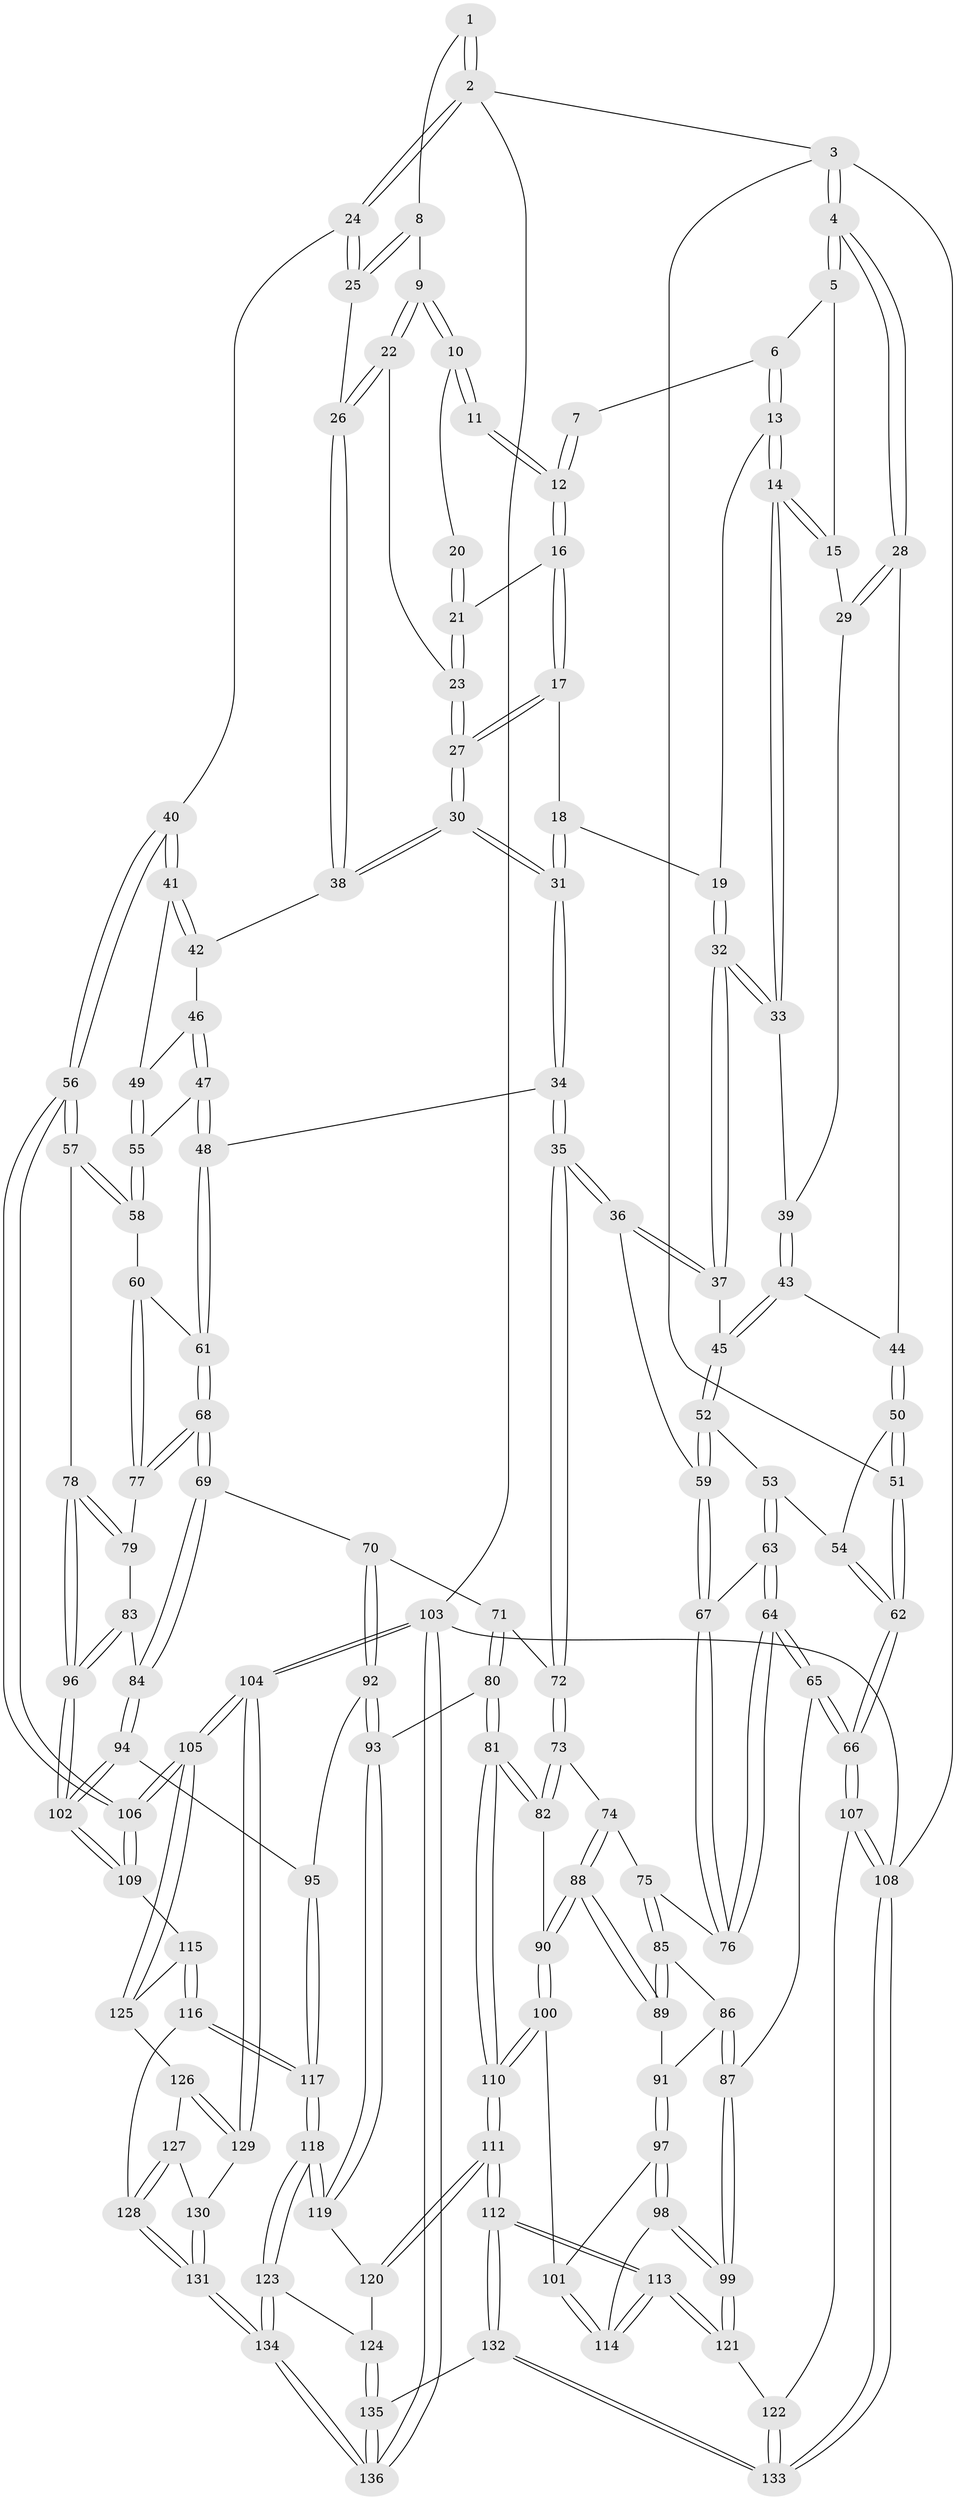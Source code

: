 // Generated by graph-tools (version 1.1) at 2025/51/03/09/25 03:51:10]
// undirected, 136 vertices, 337 edges
graph export_dot {
graph [start="1"]
  node [color=gray90,style=filled];
  1 [pos="+0.8912842513214335+0"];
  2 [pos="+1+0"];
  3 [pos="+0+0"];
  4 [pos="+0+0"];
  5 [pos="+0.44284309249906717+0"];
  6 [pos="+0.4936648410639649+0"];
  7 [pos="+0.669682911850708+0"];
  8 [pos="+0.8773310426471451+0.0037934331288953732"];
  9 [pos="+0.8608876056933125+0.02834319109263862"];
  10 [pos="+0.8373221750417811+0.02900922937474425"];
  11 [pos="+0.7104500565222487+0"];
  12 [pos="+0.7082561943883375+0"];
  13 [pos="+0.5120196105236745+0.039009483512345094"];
  14 [pos="+0.337270989285003+0.13495143662309575"];
  15 [pos="+0.32653992216156646+0.08215094143802003"];
  16 [pos="+0.6973210208494578+0.036017736963690095"];
  17 [pos="+0.67202469932453+0.0870065390951706"];
  18 [pos="+0.592697476728164+0.09279139147743942"];
  19 [pos="+0.5224315580919752+0.05887733975714667"];
  20 [pos="+0.7827151368797219+0.04630567739829539"];
  21 [pos="+0.7795023065242749+0.09115983848543656"];
  22 [pos="+0.8531781893825451+0.08861460228507805"];
  23 [pos="+0.791117632308641+0.11742629299323995"];
  24 [pos="+1+0.0926621941851442"];
  25 [pos="+1+0.1299196484141233"];
  26 [pos="+0.9468195323570648+0.17337647170898407"];
  27 [pos="+0.7412943273198914+0.20466678973389274"];
  28 [pos="+0+0"];
  29 [pos="+0.01716322832700733+0"];
  30 [pos="+0.7413228214575494+0.2122359712996781"];
  31 [pos="+0.6387334652626178+0.3348733555600009"];
  32 [pos="+0.48049901871634954+0.262170234292708"];
  33 [pos="+0.3274186817492502+0.16880555868095745"];
  34 [pos="+0.6349162302069336+0.34174358685739065"];
  35 [pos="+0.5607762369724911+0.3618915854119336"];
  36 [pos="+0.5549348202320703+0.35894729615243576"];
  37 [pos="+0.5000044980106226+0.2969475650416312"];
  38 [pos="+0.8939193380732543+0.2310578764406726"];
  39 [pos="+0.2741732552877174+0.19328458712503055"];
  40 [pos="+1+0.41469545958671755"];
  41 [pos="+1+0.3638720155137894"];
  42 [pos="+0.8940514436099566+0.23183604973119581"];
  43 [pos="+0.20407191882398398+0.28417978997255033"];
  44 [pos="+0.15336373949314147+0.2621051628703588"];
  45 [pos="+0.21669160124550801+0.3351133851398782"];
  46 [pos="+0.8851644245417116+0.31306822224387976"];
  47 [pos="+0.7461483037401677+0.35881583304200926"];
  48 [pos="+0.650042563135198+0.35182195348677914"];
  49 [pos="+0.9081726990814645+0.3677574519334809"];
  50 [pos="+0+0.32077299843473717"];
  51 [pos="+0+0.2996863765028068"];
  52 [pos="+0.21682270917780394+0.3533206742770368"];
  53 [pos="+0.13727998246383488+0.4203829571900107"];
  54 [pos="+0.09929585336712894+0.42861617058201523"];
  55 [pos="+0.8821235902453032+0.41486630091348387"];
  56 [pos="+1+0.5603234982785809"];
  57 [pos="+1+0.5700833490609551"];
  58 [pos="+0.8853775893078907+0.4660561242169664"];
  59 [pos="+0.29911864984766084+0.4467262141723111"];
  60 [pos="+0.7983731774799014+0.5102306399197786"];
  61 [pos="+0.7027534405900853+0.4244356806794261"];
  62 [pos="+0+0.6786874329528599"];
  63 [pos="+0.16035713311779998+0.5314511243010518"];
  64 [pos="+0.13903798882119475+0.6056322749493669"];
  65 [pos="+0.10021748675007694+0.6847233312714308"];
  66 [pos="+0+0.6937281930178383"];
  67 [pos="+0.29933311805111934+0.4760697553522866"];
  68 [pos="+0.6907600112073341+0.5722434445111588"];
  69 [pos="+0.6865905814806632+0.5787899270162742"];
  70 [pos="+0.6567390515207764+0.5946631505390038"];
  71 [pos="+0.5725125116623135+0.5030164172556958"];
  72 [pos="+0.5445900542227389+0.4628350784602047"];
  73 [pos="+0.5175329068310939+0.5006215071003"];
  74 [pos="+0.44151230713421774+0.5450779370682312"];
  75 [pos="+0.3140454620393964+0.5189194904118309"];
  76 [pos="+0.30548056539589186+0.5002627951494365"];
  77 [pos="+0.7977484163988232+0.5195904961695627"];
  78 [pos="+0.9560719035107802+0.622368578463856"];
  79 [pos="+0.7996705490615176+0.5293447366102996"];
  80 [pos="+0.587153933410191+0.7271559442600052"];
  81 [pos="+0.5869543397047956+0.7272137907085614"];
  82 [pos="+0.5192780228453697+0.6805062427918319"];
  83 [pos="+0.789818378554572+0.6084396914169071"];
  84 [pos="+0.7759919451835605+0.6175811625539502"];
  85 [pos="+0.3121314006916146+0.538964276910824"];
  86 [pos="+0.31073156387595746+0.5436073691642145"];
  87 [pos="+0.11138309396301213+0.688820750745711"];
  88 [pos="+0.41859504715205254+0.6283923529869211"];
  89 [pos="+0.4067698014093452+0.6238530101012836"];
  90 [pos="+0.43369817434553054+0.6763866301719632"];
  91 [pos="+0.3140251775719107+0.6226236135812707"];
  92 [pos="+0.6425369646630474+0.7080680286258852"];
  93 [pos="+0.6213649674934818+0.7212623670649244"];
  94 [pos="+0.7222030805217761+0.7030038720014246"];
  95 [pos="+0.7117196946574895+0.7086651951149004"];
  96 [pos="+0.8955226395495947+0.6710778593067773"];
  97 [pos="+0.2916697437676903+0.6955421725629323"];
  98 [pos="+0.24838958348313106+0.72317598458417"];
  99 [pos="+0.20114350844184944+0.7387250645021948"];
  100 [pos="+0.4110743171520217+0.6975117351601551"];
  101 [pos="+0.4055630170567639+0.6999791450350904"];
  102 [pos="+0.8761314963776634+0.7236947824098698"];
  103 [pos="+1+1"];
  104 [pos="+1+0.9366843542373773"];
  105 [pos="+1+0.9227508545539752"];
  106 [pos="+1+0.690153153277875"];
  107 [pos="+0+0.8513291076063156"];
  108 [pos="+0+1"];
  109 [pos="+0.8864034277736674+0.8096924294623605"];
  110 [pos="+0.5031262676362771+0.8817370409899291"];
  111 [pos="+0.49435424770533876+0.90844007944417"];
  112 [pos="+0.44142470852448057+0.973408067708357"];
  113 [pos="+0.4377660455680012+0.9701849032347056"];
  114 [pos="+0.37958211012524884+0.8024577594376342"];
  115 [pos="+0.8727617833076207+0.846515849423228"];
  116 [pos="+0.8229422850177702+0.8807130936686897"];
  117 [pos="+0.8169784616245857+0.8842585248664546"];
  118 [pos="+0.8120266229635239+0.8901321044646447"];
  119 [pos="+0.7049930838030557+0.877407240422662"];
  120 [pos="+0.6731819602837529+0.8947878681752118"];
  121 [pos="+0.23652211616624857+0.8673609343865839"];
  122 [pos="+0.17324863317326109+0.9281979043820061"];
  123 [pos="+0.8084315770923096+0.9459915764344277"];
  124 [pos="+0.6674137285529282+0.986284842045954"];
  125 [pos="+0.8950167783876942+0.8582395624767598"];
  126 [pos="+0.963647998591286+0.9404961007606661"];
  127 [pos="+0.9572722737654599+0.9632467186882281"];
  128 [pos="+0.9458097948263573+0.9819284371212954"];
  129 [pos="+1+0.9464585442068756"];
  130 [pos="+0.9878545435560124+0.9846656801803939"];
  131 [pos="+0.9242963673107756+1"];
  132 [pos="+0.4570757917003518+1"];
  133 [pos="+0.15859750282691046+1"];
  134 [pos="+0.8483800675177722+1"];
  135 [pos="+0.5090078713518947+1"];
  136 [pos="+0.8483387523311609+1"];
  1 -- 2;
  1 -- 2;
  1 -- 8;
  2 -- 3;
  2 -- 24;
  2 -- 24;
  2 -- 103;
  3 -- 4;
  3 -- 4;
  3 -- 51;
  3 -- 108;
  4 -- 5;
  4 -- 5;
  4 -- 28;
  4 -- 28;
  5 -- 6;
  5 -- 15;
  6 -- 7;
  6 -- 13;
  6 -- 13;
  7 -- 12;
  7 -- 12;
  8 -- 9;
  8 -- 25;
  8 -- 25;
  9 -- 10;
  9 -- 10;
  9 -- 22;
  9 -- 22;
  10 -- 11;
  10 -- 11;
  10 -- 20;
  11 -- 12;
  11 -- 12;
  12 -- 16;
  12 -- 16;
  13 -- 14;
  13 -- 14;
  13 -- 19;
  14 -- 15;
  14 -- 15;
  14 -- 33;
  14 -- 33;
  15 -- 29;
  16 -- 17;
  16 -- 17;
  16 -- 21;
  17 -- 18;
  17 -- 27;
  17 -- 27;
  18 -- 19;
  18 -- 31;
  18 -- 31;
  19 -- 32;
  19 -- 32;
  20 -- 21;
  20 -- 21;
  21 -- 23;
  21 -- 23;
  22 -- 23;
  22 -- 26;
  22 -- 26;
  23 -- 27;
  23 -- 27;
  24 -- 25;
  24 -- 25;
  24 -- 40;
  25 -- 26;
  26 -- 38;
  26 -- 38;
  27 -- 30;
  27 -- 30;
  28 -- 29;
  28 -- 29;
  28 -- 44;
  29 -- 39;
  30 -- 31;
  30 -- 31;
  30 -- 38;
  30 -- 38;
  31 -- 34;
  31 -- 34;
  32 -- 33;
  32 -- 33;
  32 -- 37;
  32 -- 37;
  33 -- 39;
  34 -- 35;
  34 -- 35;
  34 -- 48;
  35 -- 36;
  35 -- 36;
  35 -- 72;
  35 -- 72;
  36 -- 37;
  36 -- 37;
  36 -- 59;
  37 -- 45;
  38 -- 42;
  39 -- 43;
  39 -- 43;
  40 -- 41;
  40 -- 41;
  40 -- 56;
  40 -- 56;
  41 -- 42;
  41 -- 42;
  41 -- 49;
  42 -- 46;
  43 -- 44;
  43 -- 45;
  43 -- 45;
  44 -- 50;
  44 -- 50;
  45 -- 52;
  45 -- 52;
  46 -- 47;
  46 -- 47;
  46 -- 49;
  47 -- 48;
  47 -- 48;
  47 -- 55;
  48 -- 61;
  48 -- 61;
  49 -- 55;
  49 -- 55;
  50 -- 51;
  50 -- 51;
  50 -- 54;
  51 -- 62;
  51 -- 62;
  52 -- 53;
  52 -- 59;
  52 -- 59;
  53 -- 54;
  53 -- 63;
  53 -- 63;
  54 -- 62;
  54 -- 62;
  55 -- 58;
  55 -- 58;
  56 -- 57;
  56 -- 57;
  56 -- 106;
  56 -- 106;
  57 -- 58;
  57 -- 58;
  57 -- 78;
  58 -- 60;
  59 -- 67;
  59 -- 67;
  60 -- 61;
  60 -- 77;
  60 -- 77;
  61 -- 68;
  61 -- 68;
  62 -- 66;
  62 -- 66;
  63 -- 64;
  63 -- 64;
  63 -- 67;
  64 -- 65;
  64 -- 65;
  64 -- 76;
  64 -- 76;
  65 -- 66;
  65 -- 66;
  65 -- 87;
  66 -- 107;
  66 -- 107;
  67 -- 76;
  67 -- 76;
  68 -- 69;
  68 -- 69;
  68 -- 77;
  68 -- 77;
  69 -- 70;
  69 -- 84;
  69 -- 84;
  70 -- 71;
  70 -- 92;
  70 -- 92;
  71 -- 72;
  71 -- 80;
  71 -- 80;
  72 -- 73;
  72 -- 73;
  73 -- 74;
  73 -- 82;
  73 -- 82;
  74 -- 75;
  74 -- 88;
  74 -- 88;
  75 -- 76;
  75 -- 85;
  75 -- 85;
  77 -- 79;
  78 -- 79;
  78 -- 79;
  78 -- 96;
  78 -- 96;
  79 -- 83;
  80 -- 81;
  80 -- 81;
  80 -- 93;
  81 -- 82;
  81 -- 82;
  81 -- 110;
  81 -- 110;
  82 -- 90;
  83 -- 84;
  83 -- 96;
  83 -- 96;
  84 -- 94;
  84 -- 94;
  85 -- 86;
  85 -- 89;
  85 -- 89;
  86 -- 87;
  86 -- 87;
  86 -- 91;
  87 -- 99;
  87 -- 99;
  88 -- 89;
  88 -- 89;
  88 -- 90;
  88 -- 90;
  89 -- 91;
  90 -- 100;
  90 -- 100;
  91 -- 97;
  91 -- 97;
  92 -- 93;
  92 -- 93;
  92 -- 95;
  93 -- 119;
  93 -- 119;
  94 -- 95;
  94 -- 102;
  94 -- 102;
  95 -- 117;
  95 -- 117;
  96 -- 102;
  96 -- 102;
  97 -- 98;
  97 -- 98;
  97 -- 101;
  98 -- 99;
  98 -- 99;
  98 -- 114;
  99 -- 121;
  99 -- 121;
  100 -- 101;
  100 -- 110;
  100 -- 110;
  101 -- 114;
  101 -- 114;
  102 -- 109;
  102 -- 109;
  103 -- 104;
  103 -- 104;
  103 -- 136;
  103 -- 136;
  103 -- 108;
  104 -- 105;
  104 -- 105;
  104 -- 129;
  104 -- 129;
  105 -- 106;
  105 -- 106;
  105 -- 125;
  105 -- 125;
  106 -- 109;
  106 -- 109;
  107 -- 108;
  107 -- 108;
  107 -- 122;
  108 -- 133;
  108 -- 133;
  109 -- 115;
  110 -- 111;
  110 -- 111;
  111 -- 112;
  111 -- 112;
  111 -- 120;
  111 -- 120;
  112 -- 113;
  112 -- 113;
  112 -- 132;
  112 -- 132;
  113 -- 114;
  113 -- 114;
  113 -- 121;
  113 -- 121;
  115 -- 116;
  115 -- 116;
  115 -- 125;
  116 -- 117;
  116 -- 117;
  116 -- 128;
  117 -- 118;
  117 -- 118;
  118 -- 119;
  118 -- 119;
  118 -- 123;
  118 -- 123;
  119 -- 120;
  120 -- 124;
  121 -- 122;
  122 -- 133;
  122 -- 133;
  123 -- 124;
  123 -- 134;
  123 -- 134;
  124 -- 135;
  124 -- 135;
  125 -- 126;
  126 -- 127;
  126 -- 129;
  126 -- 129;
  127 -- 128;
  127 -- 128;
  127 -- 130;
  128 -- 131;
  128 -- 131;
  129 -- 130;
  130 -- 131;
  130 -- 131;
  131 -- 134;
  131 -- 134;
  132 -- 133;
  132 -- 133;
  132 -- 135;
  134 -- 136;
  134 -- 136;
  135 -- 136;
  135 -- 136;
}
